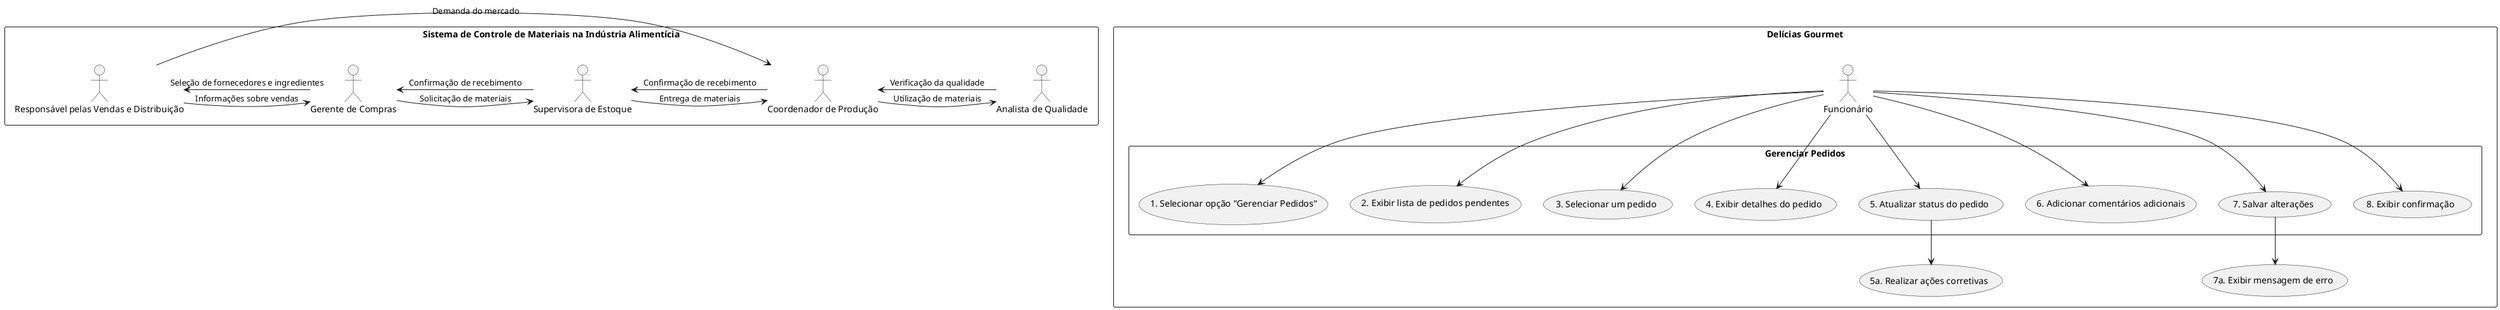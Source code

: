 @startuml

rectangle "Sistema de Controle de Materiais na Indústria Alimentícia" {

actor João as "Gerente de Compras"
actor Maria as "Supervisora de Estoque"
actor Pedro as "Coordenador de Produção"
actor Ana as "Analista de Qualidade"
actor Carlos as "Responsável pelas Vendas e Distribuição"

João -> Maria : Solicitação de materiais
Maria -> João : Confirmação de recebimento
Maria -> Pedro : Entrega de materiais
Pedro -> Maria : Confirmação de recebimento
Pedro -> Ana : Utilização de materiais
Ana -> Pedro : Verificação da qualidade
Carlos -> Pedro : Demanda do mercado
João -> Carlos : Seleção de fornecedores e ingredientes
Carlos -> João : Informações sobre vendas

}

rectangle "Delícias Gourmet" {

actor Usuario as "Funcionário"

rectangle "Gerenciar Pedidos" {
    Usuario --> (1. Selecionar opção "Gerenciar Pedidos")
    Usuario --> (2. Exibir lista de pedidos pendentes)
    Usuario --> (3. Selecionar um pedido)
    Usuario --> (4. Exibir detalhes do pedido)
    Usuario --> (5. Atualizar status do pedido)
    Usuario --> (6. Adicionar comentários adicionais)
    Usuario --> (7. Salvar alterações)
    Usuario --> (8. Exibir confirmação)
}

(5. Atualizar status do pedido) -down-> (5a. Realizar ações corretivas)
(7. Salvar alterações) -down-> (7a. Exibir mensagem de erro)

@enduml
